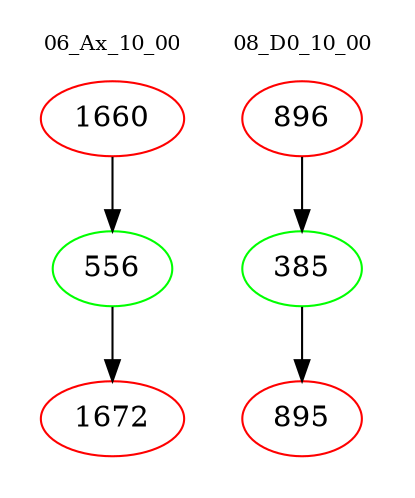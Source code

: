 digraph{
subgraph cluster_0 {
color = white
label = "06_Ax_10_00";
fontsize=10;
T0_1660 [label="1660", color="red"]
T0_1660 -> T0_556 [color="black"]
T0_556 [label="556", color="green"]
T0_556 -> T0_1672 [color="black"]
T0_1672 [label="1672", color="red"]
}
subgraph cluster_1 {
color = white
label = "08_D0_10_00";
fontsize=10;
T1_896 [label="896", color="red"]
T1_896 -> T1_385 [color="black"]
T1_385 [label="385", color="green"]
T1_385 -> T1_895 [color="black"]
T1_895 [label="895", color="red"]
}
}
